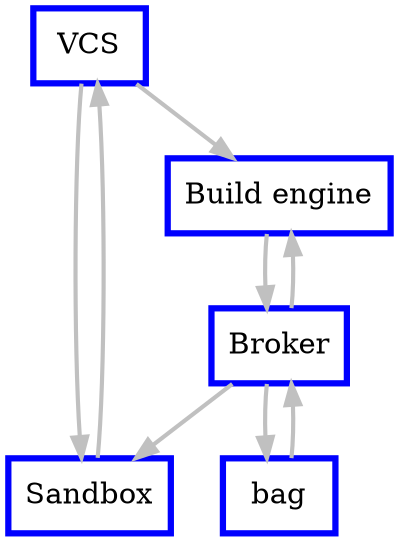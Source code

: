 digraph {
    node [shape=box color=blue penwidth=3]
    edge [color=gray penwidth=2 ];
    
    VCS -> Sandbox;
    bag -> Broker -> Sandbox -> VCS;
    Broker -> bag;
    
    VCS -> "Build engine";
    Broker -> "Build engine";
    "Build engine" ->Broker;
}